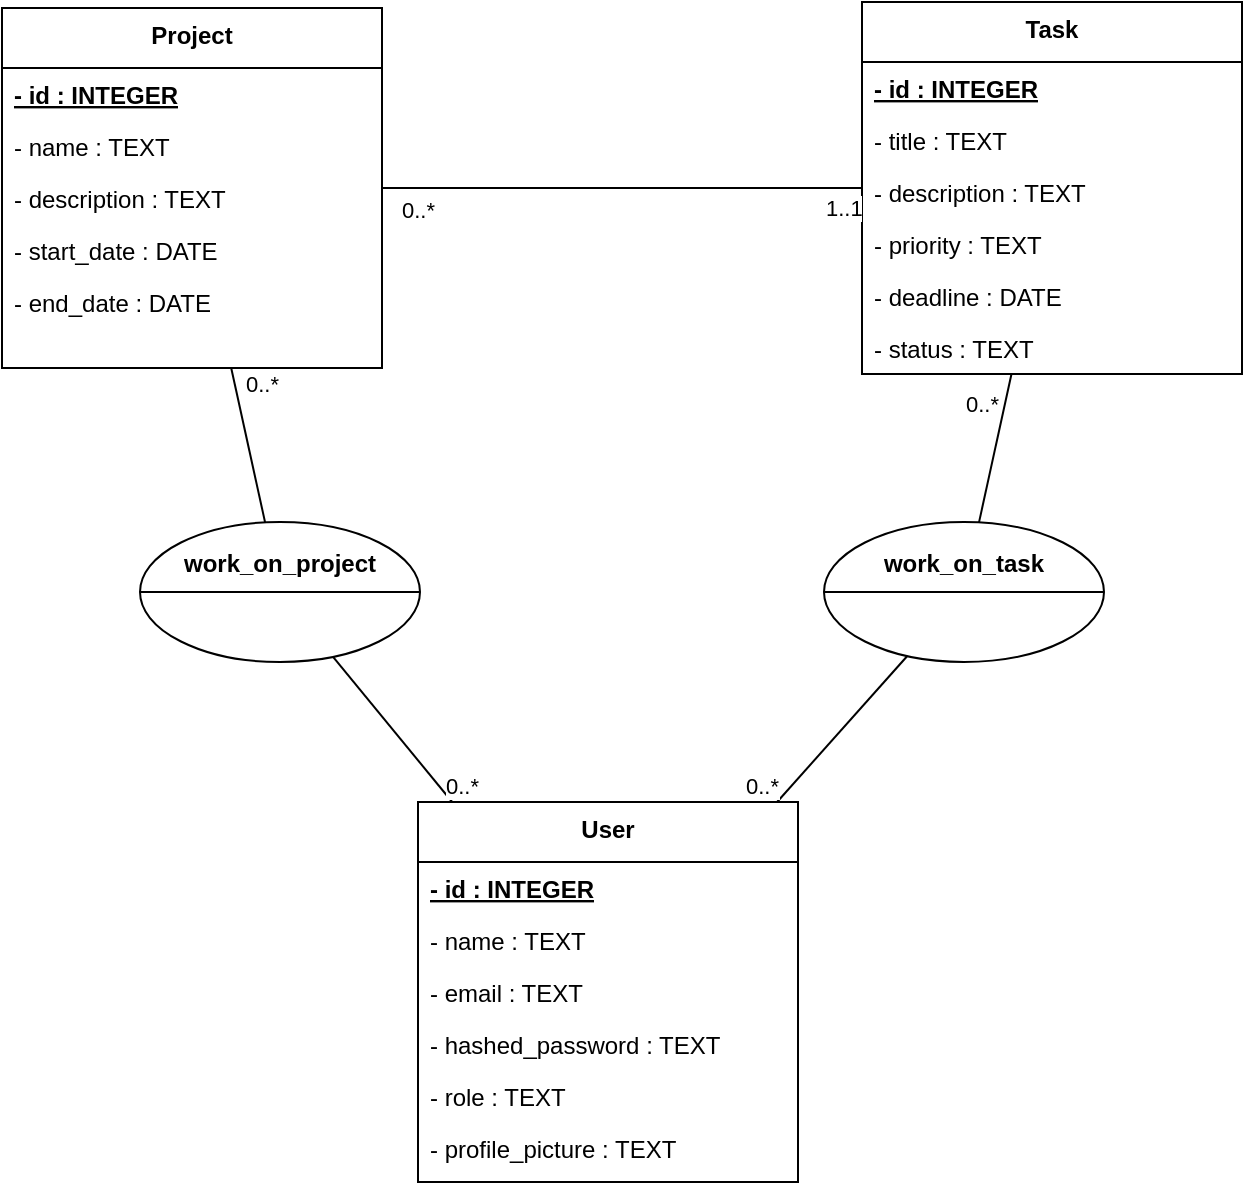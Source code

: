 <mxfile version="25.0.3">
  <diagram id="C5RBs43oDa-KdzZeNtuy" name="Page-1">
    <mxGraphModel dx="1463" dy="777" grid="1" gridSize="10" guides="1" tooltips="1" connect="1" arrows="1" fold="1" page="1" pageScale="1" pageWidth="827" pageHeight="1169" math="0" shadow="0">
      <root>
        <mxCell id="WIyWlLk6GJQsqaUBKTNV-0" />
        <mxCell id="WIyWlLk6GJQsqaUBKTNV-1" parent="WIyWlLk6GJQsqaUBKTNV-0" />
        <mxCell id="zkfFHV4jXpPFQw0GAbJ--0" value="User" style="swimlane;fontStyle=1;align=center;verticalAlign=top;childLayout=stackLayout;horizontal=1;startSize=30;horizontalStack=0;resizeParent=1;resizeLast=0;collapsible=1;marginBottom=0;rounded=0;shadow=0;strokeWidth=1;" parent="WIyWlLk6GJQsqaUBKTNV-1" vertex="1">
          <mxGeometry x="318" y="620" width="190" height="190" as="geometry">
            <mxRectangle x="230" y="140" width="160" height="26" as="alternateBounds" />
          </mxGeometry>
        </mxCell>
        <mxCell id="s02MhKQV137zw5vYJ7OY-2" value="- id : INTEGER" style="text;align=left;verticalAlign=top;spacingLeft=4;spacingRight=4;overflow=hidden;rotatable=0;points=[[0,0.5],[1,0.5]];portConstraint=eastwest;fontStyle=5" parent="zkfFHV4jXpPFQw0GAbJ--0" vertex="1">
          <mxGeometry y="30" width="190" height="26" as="geometry" />
        </mxCell>
        <mxCell id="zkfFHV4jXpPFQw0GAbJ--1" value="- name : TEXT" style="text;align=left;verticalAlign=top;spacingLeft=4;spacingRight=4;overflow=hidden;rotatable=0;points=[[0,0.5],[1,0.5]];portConstraint=eastwest;" parent="zkfFHV4jXpPFQw0GAbJ--0" vertex="1">
          <mxGeometry y="56" width="190" height="26" as="geometry" />
        </mxCell>
        <mxCell id="s02MhKQV137zw5vYJ7OY-0" value="- email : TEXT" style="text;align=left;verticalAlign=top;spacingLeft=4;spacingRight=4;overflow=hidden;rotatable=0;points=[[0,0.5],[1,0.5]];portConstraint=eastwest;" parent="zkfFHV4jXpPFQw0GAbJ--0" vertex="1">
          <mxGeometry y="82" width="190" height="26" as="geometry" />
        </mxCell>
        <mxCell id="s02MhKQV137zw5vYJ7OY-28" value="- hashed_password : TEXT" style="text;align=left;verticalAlign=top;spacingLeft=4;spacingRight=4;overflow=hidden;rotatable=0;points=[[0,0.5],[1,0.5]];portConstraint=eastwest;" parent="zkfFHV4jXpPFQw0GAbJ--0" vertex="1">
          <mxGeometry y="108" width="190" height="26" as="geometry" />
        </mxCell>
        <mxCell id="s02MhKQV137zw5vYJ7OY-29" value="- role : TEXT" style="text;align=left;verticalAlign=top;spacingLeft=4;spacingRight=4;overflow=hidden;rotatable=0;points=[[0,0.5],[1,0.5]];portConstraint=eastwest;" parent="zkfFHV4jXpPFQw0GAbJ--0" vertex="1">
          <mxGeometry y="134" width="190" height="26" as="geometry" />
        </mxCell>
        <mxCell id="s02MhKQV137zw5vYJ7OY-3" value="- profile_picture : TEXT" style="text;align=left;verticalAlign=top;spacingLeft=4;spacingRight=4;overflow=hidden;rotatable=0;points=[[0,0.5],[1,0.5]];portConstraint=eastwest;" parent="zkfFHV4jXpPFQw0GAbJ--0" vertex="1">
          <mxGeometry y="160" width="190" height="26" as="geometry" />
        </mxCell>
        <mxCell id="PUZWRqE2zuL2sl7wuXvc-0" value="Project" style="swimlane;fontStyle=1;align=center;verticalAlign=top;childLayout=stackLayout;horizontal=1;startSize=30;horizontalStack=0;resizeParent=1;resizeLast=0;collapsible=1;marginBottom=0;rounded=0;shadow=0;strokeWidth=1;" parent="WIyWlLk6GJQsqaUBKTNV-1" vertex="1">
          <mxGeometry x="110" y="223" width="190" height="180" as="geometry">
            <mxRectangle x="230" y="140" width="160" height="26" as="alternateBounds" />
          </mxGeometry>
        </mxCell>
        <mxCell id="PUZWRqE2zuL2sl7wuXvc-1" value="- id : INTEGER" style="text;align=left;verticalAlign=top;spacingLeft=4;spacingRight=4;overflow=hidden;rotatable=0;points=[[0,0.5],[1,0.5]];portConstraint=eastwest;fontStyle=5" parent="PUZWRqE2zuL2sl7wuXvc-0" vertex="1">
          <mxGeometry y="30" width="190" height="26" as="geometry" />
        </mxCell>
        <mxCell id="PUZWRqE2zuL2sl7wuXvc-2" value="- name : TEXT" style="text;align=left;verticalAlign=top;spacingLeft=4;spacingRight=4;overflow=hidden;rotatable=0;points=[[0,0.5],[1,0.5]];portConstraint=eastwest;" parent="PUZWRqE2zuL2sl7wuXvc-0" vertex="1">
          <mxGeometry y="56" width="190" height="26" as="geometry" />
        </mxCell>
        <mxCell id="PUZWRqE2zuL2sl7wuXvc-3" value="- description : TEXT" style="text;align=left;verticalAlign=top;spacingLeft=4;spacingRight=4;overflow=hidden;rotatable=0;points=[[0,0.5],[1,0.5]];portConstraint=eastwest;" parent="PUZWRqE2zuL2sl7wuXvc-0" vertex="1">
          <mxGeometry y="82" width="190" height="26" as="geometry" />
        </mxCell>
        <mxCell id="PUZWRqE2zuL2sl7wuXvc-4" value="- start_date : DATE" style="text;align=left;verticalAlign=top;spacingLeft=4;spacingRight=4;overflow=hidden;rotatable=0;points=[[0,0.5],[1,0.5]];portConstraint=eastwest;" parent="PUZWRqE2zuL2sl7wuXvc-0" vertex="1">
          <mxGeometry y="108" width="190" height="26" as="geometry" />
        </mxCell>
        <mxCell id="PUZWRqE2zuL2sl7wuXvc-5" value="- end_date : DATE" style="text;align=left;verticalAlign=top;spacingLeft=4;spacingRight=4;overflow=hidden;rotatable=0;points=[[0,0.5],[1,0.5]];portConstraint=eastwest;" parent="PUZWRqE2zuL2sl7wuXvc-0" vertex="1">
          <mxGeometry y="134" width="190" height="26" as="geometry" />
        </mxCell>
        <mxCell id="PUZWRqE2zuL2sl7wuXvc-22" value="Task" style="swimlane;fontStyle=1;align=center;verticalAlign=top;childLayout=stackLayout;horizontal=1;startSize=30;horizontalStack=0;resizeParent=1;resizeLast=0;collapsible=1;marginBottom=0;rounded=0;shadow=0;strokeWidth=1;" parent="WIyWlLk6GJQsqaUBKTNV-1" vertex="1">
          <mxGeometry x="540" y="220" width="190" height="186" as="geometry">
            <mxRectangle x="230" y="140" width="160" height="26" as="alternateBounds" />
          </mxGeometry>
        </mxCell>
        <mxCell id="PUZWRqE2zuL2sl7wuXvc-23" value="- id : INTEGER" style="text;align=left;verticalAlign=top;spacingLeft=4;spacingRight=4;overflow=hidden;rotatable=0;points=[[0,0.5],[1,0.5]];portConstraint=eastwest;fontStyle=5" parent="PUZWRqE2zuL2sl7wuXvc-22" vertex="1">
          <mxGeometry y="30" width="190" height="26" as="geometry" />
        </mxCell>
        <mxCell id="PUZWRqE2zuL2sl7wuXvc-24" value="- title : TEXT" style="text;align=left;verticalAlign=top;spacingLeft=4;spacingRight=4;overflow=hidden;rotatable=0;points=[[0,0.5],[1,0.5]];portConstraint=eastwest;" parent="PUZWRqE2zuL2sl7wuXvc-22" vertex="1">
          <mxGeometry y="56" width="190" height="26" as="geometry" />
        </mxCell>
        <mxCell id="PUZWRqE2zuL2sl7wuXvc-25" value="- description : TEXT" style="text;align=left;verticalAlign=top;spacingLeft=4;spacingRight=4;overflow=hidden;rotatable=0;points=[[0,0.5],[1,0.5]];portConstraint=eastwest;" parent="PUZWRqE2zuL2sl7wuXvc-22" vertex="1">
          <mxGeometry y="82" width="190" height="26" as="geometry" />
        </mxCell>
        <mxCell id="PUZWRqE2zuL2sl7wuXvc-27" value="- priority : TEXT" style="text;align=left;verticalAlign=top;spacingLeft=4;spacingRight=4;overflow=hidden;rotatable=0;points=[[0,0.5],[1,0.5]];portConstraint=eastwest;" parent="PUZWRqE2zuL2sl7wuXvc-22" vertex="1">
          <mxGeometry y="108" width="190" height="26" as="geometry" />
        </mxCell>
        <mxCell id="PUZWRqE2zuL2sl7wuXvc-28" value="- deadline : DATE" style="text;align=left;verticalAlign=top;spacingLeft=4;spacingRight=4;overflow=hidden;rotatable=0;points=[[0,0.5],[1,0.5]];portConstraint=eastwest;" parent="PUZWRqE2zuL2sl7wuXvc-22" vertex="1">
          <mxGeometry y="134" width="190" height="26" as="geometry" />
        </mxCell>
        <mxCell id="PUZWRqE2zuL2sl7wuXvc-42" value="- status : TEXT" style="text;align=left;verticalAlign=top;spacingLeft=4;spacingRight=4;overflow=hidden;rotatable=0;points=[[0,0.5],[1,0.5]];portConstraint=eastwest;" parent="PUZWRqE2zuL2sl7wuXvc-22" vertex="1">
          <mxGeometry y="160" width="190" height="26" as="geometry" />
        </mxCell>
        <mxCell id="PUZWRqE2zuL2sl7wuXvc-58" value="" style="endArrow=none;html=1;rounded=0;" parent="WIyWlLk6GJQsqaUBKTNV-1" source="PUZWRqE2zuL2sl7wuXvc-0" target="PUZWRqE2zuL2sl7wuXvc-22" edge="1">
          <mxGeometry relative="1" as="geometry">
            <mxPoint x="-84" y="520" as="sourcePoint" />
            <mxPoint x="-0.417" y="690" as="targetPoint" />
          </mxGeometry>
        </mxCell>
        <mxCell id="PUZWRqE2zuL2sl7wuXvc-59" value="0..*" style="edgeLabel;resizable=0;html=1;align=left;verticalAlign=bottom;" parent="PUZWRqE2zuL2sl7wuXvc-58" connectable="0" vertex="1">
          <mxGeometry x="-1" relative="1" as="geometry">
            <mxPoint x="8" y="19" as="offset" />
          </mxGeometry>
        </mxCell>
        <mxCell id="PUZWRqE2zuL2sl7wuXvc-60" value="1..1" style="edgeLabel;resizable=0;html=1;align=left;verticalAlign=bottom;" parent="PUZWRqE2zuL2sl7wuXvc-58" connectable="0" vertex="1">
          <mxGeometry x="1" relative="1" as="geometry">
            <mxPoint x="-20" y="18" as="offset" />
          </mxGeometry>
        </mxCell>
        <mxCell id="x4Oay-GIlAiQudZpQpMB-12" value="&lt;b&gt;work_on_project&lt;/b&gt;&lt;div&gt;&lt;b&gt;&lt;br&gt;&lt;/b&gt;&lt;/div&gt;&lt;div&gt;&lt;b&gt;&lt;br&gt;&lt;/b&gt;&lt;/div&gt;" style="ellipse;whiteSpace=wrap;html=1;" vertex="1" parent="WIyWlLk6GJQsqaUBKTNV-1">
          <mxGeometry x="179" y="480" width="140" height="70" as="geometry" />
        </mxCell>
        <mxCell id="x4Oay-GIlAiQudZpQpMB-13" value="" style="endArrow=none;html=1;rounded=0;exitX=0;exitY=0.5;exitDx=0;exitDy=0;entryX=1;entryY=0.5;entryDx=0;entryDy=0;" edge="1" parent="WIyWlLk6GJQsqaUBKTNV-1" source="x4Oay-GIlAiQudZpQpMB-12" target="x4Oay-GIlAiQudZpQpMB-12">
          <mxGeometry width="50" height="50" relative="1" as="geometry">
            <mxPoint x="460" y="570" as="sourcePoint" />
            <mxPoint x="510" y="520" as="targetPoint" />
          </mxGeometry>
        </mxCell>
        <mxCell id="x4Oay-GIlAiQudZpQpMB-14" value="" style="endArrow=none;html=1;rounded=0;" edge="1" parent="WIyWlLk6GJQsqaUBKTNV-1" source="x4Oay-GIlAiQudZpQpMB-12" target="PUZWRqE2zuL2sl7wuXvc-0">
          <mxGeometry width="50" height="50" relative="1" as="geometry">
            <mxPoint x="240" y="530" as="sourcePoint" />
            <mxPoint x="510" y="520" as="targetPoint" />
          </mxGeometry>
        </mxCell>
        <mxCell id="x4Oay-GIlAiQudZpQpMB-15" value="" style="endArrow=none;html=1;rounded=0;" edge="1" parent="WIyWlLk6GJQsqaUBKTNV-1" source="x4Oay-GIlAiQudZpQpMB-12" target="zkfFHV4jXpPFQw0GAbJ--0">
          <mxGeometry width="50" height="50" relative="1" as="geometry">
            <mxPoint x="236" y="500" as="sourcePoint" />
            <mxPoint x="225" y="410" as="targetPoint" />
          </mxGeometry>
        </mxCell>
        <mxCell id="x4Oay-GIlAiQudZpQpMB-16" value="0..*" style="edgeLabel;resizable=0;html=1;align=left;verticalAlign=bottom;" connectable="0" vertex="1" parent="WIyWlLk6GJQsqaUBKTNV-1">
          <mxGeometry x="330" y="620" as="geometry" />
        </mxCell>
        <mxCell id="x4Oay-GIlAiQudZpQpMB-17" value="0..*" style="edgeLabel;resizable=0;html=1;align=left;verticalAlign=bottom;" connectable="0" vertex="1" parent="WIyWlLk6GJQsqaUBKTNV-1">
          <mxGeometry x="230.004" y="419.998" as="geometry" />
        </mxCell>
        <mxCell id="x4Oay-GIlAiQudZpQpMB-18" value="&lt;b&gt;work_on_task&lt;/b&gt;&lt;div&gt;&lt;b&gt;&lt;br&gt;&lt;/b&gt;&lt;/div&gt;&lt;div&gt;&lt;b&gt;&lt;br&gt;&lt;/b&gt;&lt;/div&gt;" style="ellipse;whiteSpace=wrap;html=1;" vertex="1" parent="WIyWlLk6GJQsqaUBKTNV-1">
          <mxGeometry x="521" y="480" width="140" height="70" as="geometry" />
        </mxCell>
        <mxCell id="x4Oay-GIlAiQudZpQpMB-19" value="" style="endArrow=none;html=1;rounded=0;exitX=0;exitY=0.5;exitDx=0;exitDy=0;entryX=1;entryY=0.5;entryDx=0;entryDy=0;" edge="1" parent="WIyWlLk6GJQsqaUBKTNV-1" source="x4Oay-GIlAiQudZpQpMB-18" target="x4Oay-GIlAiQudZpQpMB-18">
          <mxGeometry width="50" height="50" relative="1" as="geometry">
            <mxPoint x="802" y="570" as="sourcePoint" />
            <mxPoint x="852" y="520" as="targetPoint" />
          </mxGeometry>
        </mxCell>
        <mxCell id="x4Oay-GIlAiQudZpQpMB-20" value="" style="endArrow=none;html=1;rounded=0;" edge="1" parent="WIyWlLk6GJQsqaUBKTNV-1" source="x4Oay-GIlAiQudZpQpMB-18" target="PUZWRqE2zuL2sl7wuXvc-22">
          <mxGeometry width="50" height="50" relative="1" as="geometry">
            <mxPoint x="582" y="530" as="sourcePoint" />
            <mxPoint x="569.45" y="366" as="targetPoint" />
          </mxGeometry>
        </mxCell>
        <mxCell id="x4Oay-GIlAiQudZpQpMB-21" value="" style="endArrow=none;html=1;rounded=0;" edge="1" parent="WIyWlLk6GJQsqaUBKTNV-1" source="x4Oay-GIlAiQudZpQpMB-18" target="zkfFHV4jXpPFQw0GAbJ--0">
          <mxGeometry width="50" height="50" relative="1" as="geometry">
            <mxPoint x="578" y="500" as="sourcePoint" />
            <mxPoint x="430" y="615.625" as="targetPoint" />
          </mxGeometry>
        </mxCell>
        <mxCell id="x4Oay-GIlAiQudZpQpMB-22" value="0..*" style="edgeLabel;resizable=0;html=1;align=left;verticalAlign=bottom;" connectable="0" vertex="1" parent="WIyWlLk6GJQsqaUBKTNV-1">
          <mxGeometry x="480" y="620" as="geometry" />
        </mxCell>
        <mxCell id="x4Oay-GIlAiQudZpQpMB-23" value="0..*" style="edgeLabel;resizable=0;html=1;align=left;verticalAlign=bottom;" connectable="0" vertex="1" parent="WIyWlLk6GJQsqaUBKTNV-1">
          <mxGeometry x="590.004" y="429.998" as="geometry" />
        </mxCell>
      </root>
    </mxGraphModel>
  </diagram>
</mxfile>
